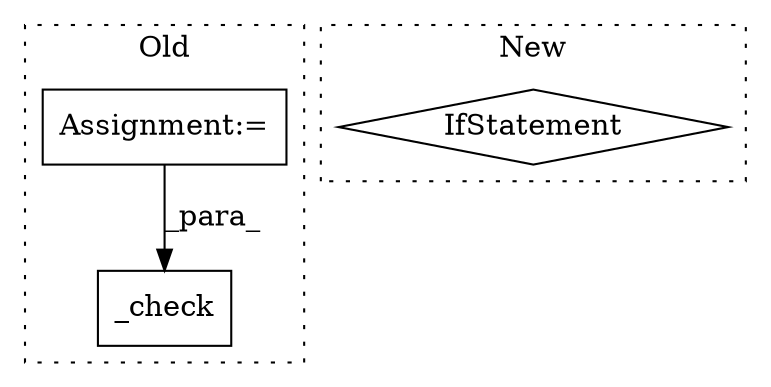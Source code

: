 digraph G {
subgraph cluster0 {
1 [label="_check" a="32" s="6130,6169" l="7,1" shape="box"];
3 [label="Assignment:=" a="7" s="6046" l="1" shape="box"];
label = "Old";
style="dotted";
}
subgraph cluster1 {
2 [label="IfStatement" a="25" s="5013" l="3" shape="diamond"];
label = "New";
style="dotted";
}
3 -> 1 [label="_para_"];
}